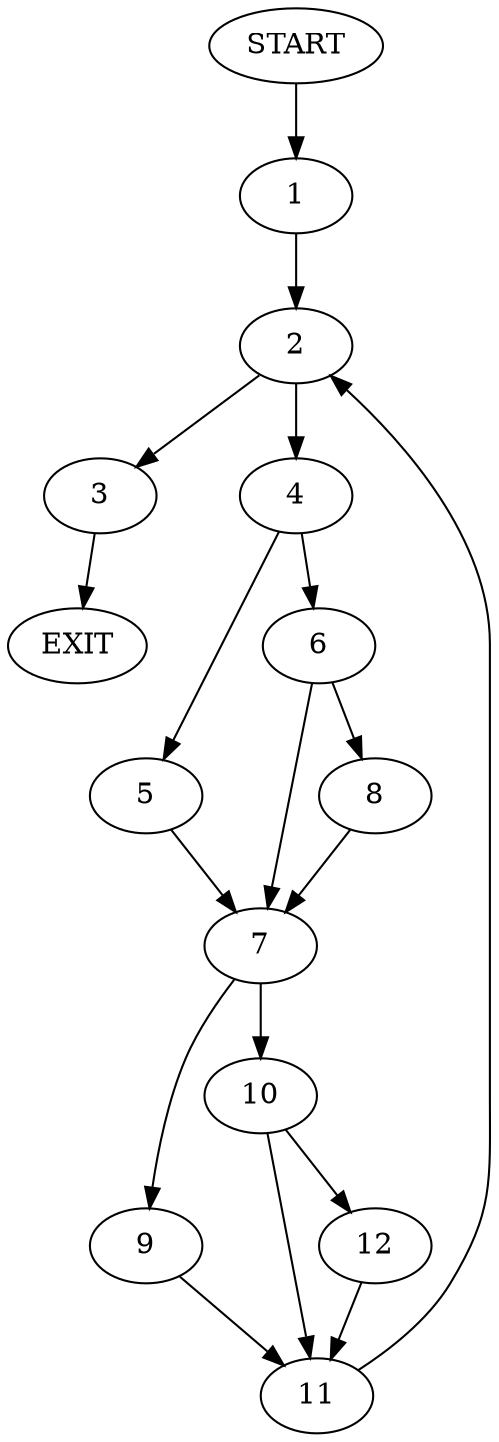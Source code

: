 digraph {
0 [label="START"]
13 [label="EXIT"]
0 -> 1
1 -> 2
2 -> 3
2 -> 4
4 -> 5
4 -> 6
3 -> 13
6 -> 7
6 -> 8
5 -> 7
7 -> 9
7 -> 10
8 -> 7
10 -> 11
10 -> 12
9 -> 11
11 -> 2
12 -> 11
}
